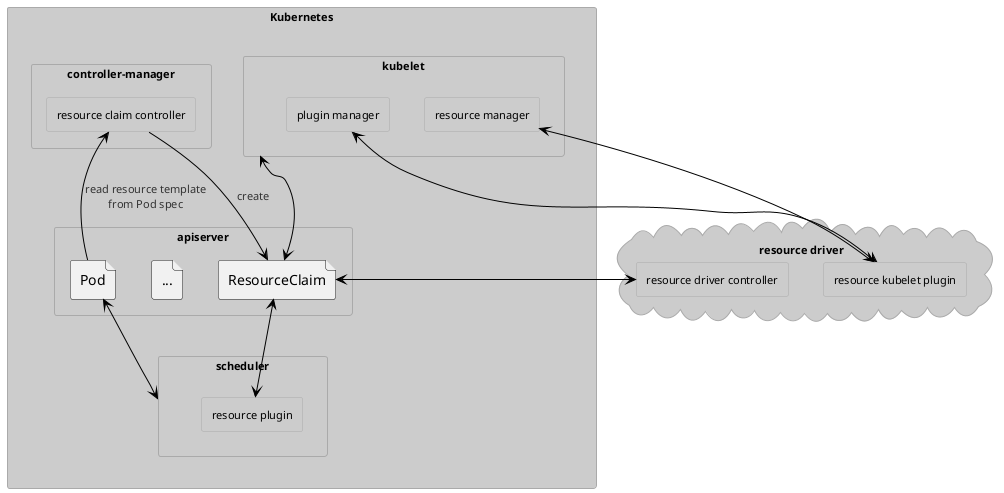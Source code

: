 @startuml
!theme reddress-lightblue
skinparam componentStyle rectangle

cloud "resource driver" {
  component "resource driver controller" as drivercontroller
  component "resource kubelet plugin" as driverplugin
}

component Kubernetes {
  component apiserver {
      file Pod
      file "..." as otherapi
      file ResourceClaim
  }
  component scheduler {
    component "resource plugin" as k8sresourceplugin
  }
  component "controller-manager" as controllermanager {
    component "resource claim controller" as k8sresourceclaimcontroller
  }
  component kubelet {
    component "plugin manager" as pluginmanager
    component "resource manager" as resourcemanager
  }
}

drivercontroller -[hidden]> driverplugin
Pod -[hidden]> otherapi
otherapi -[hidden]> ResourceClaim

Pod -u-> k8sresourceclaimcontroller: read resource template\nfrom Pod spec
ResourceClaim <-u- k8sresourceclaimcontroller: create
ResourceClaim <-u-> kubelet

Pod <--> scheduler
ResourceClaim <--> k8sresourceplugin

ResourceClaim <-> drivercontroller
pluginmanager <-> driverplugin
resourcemanager <-> driverplugin
@enduml
